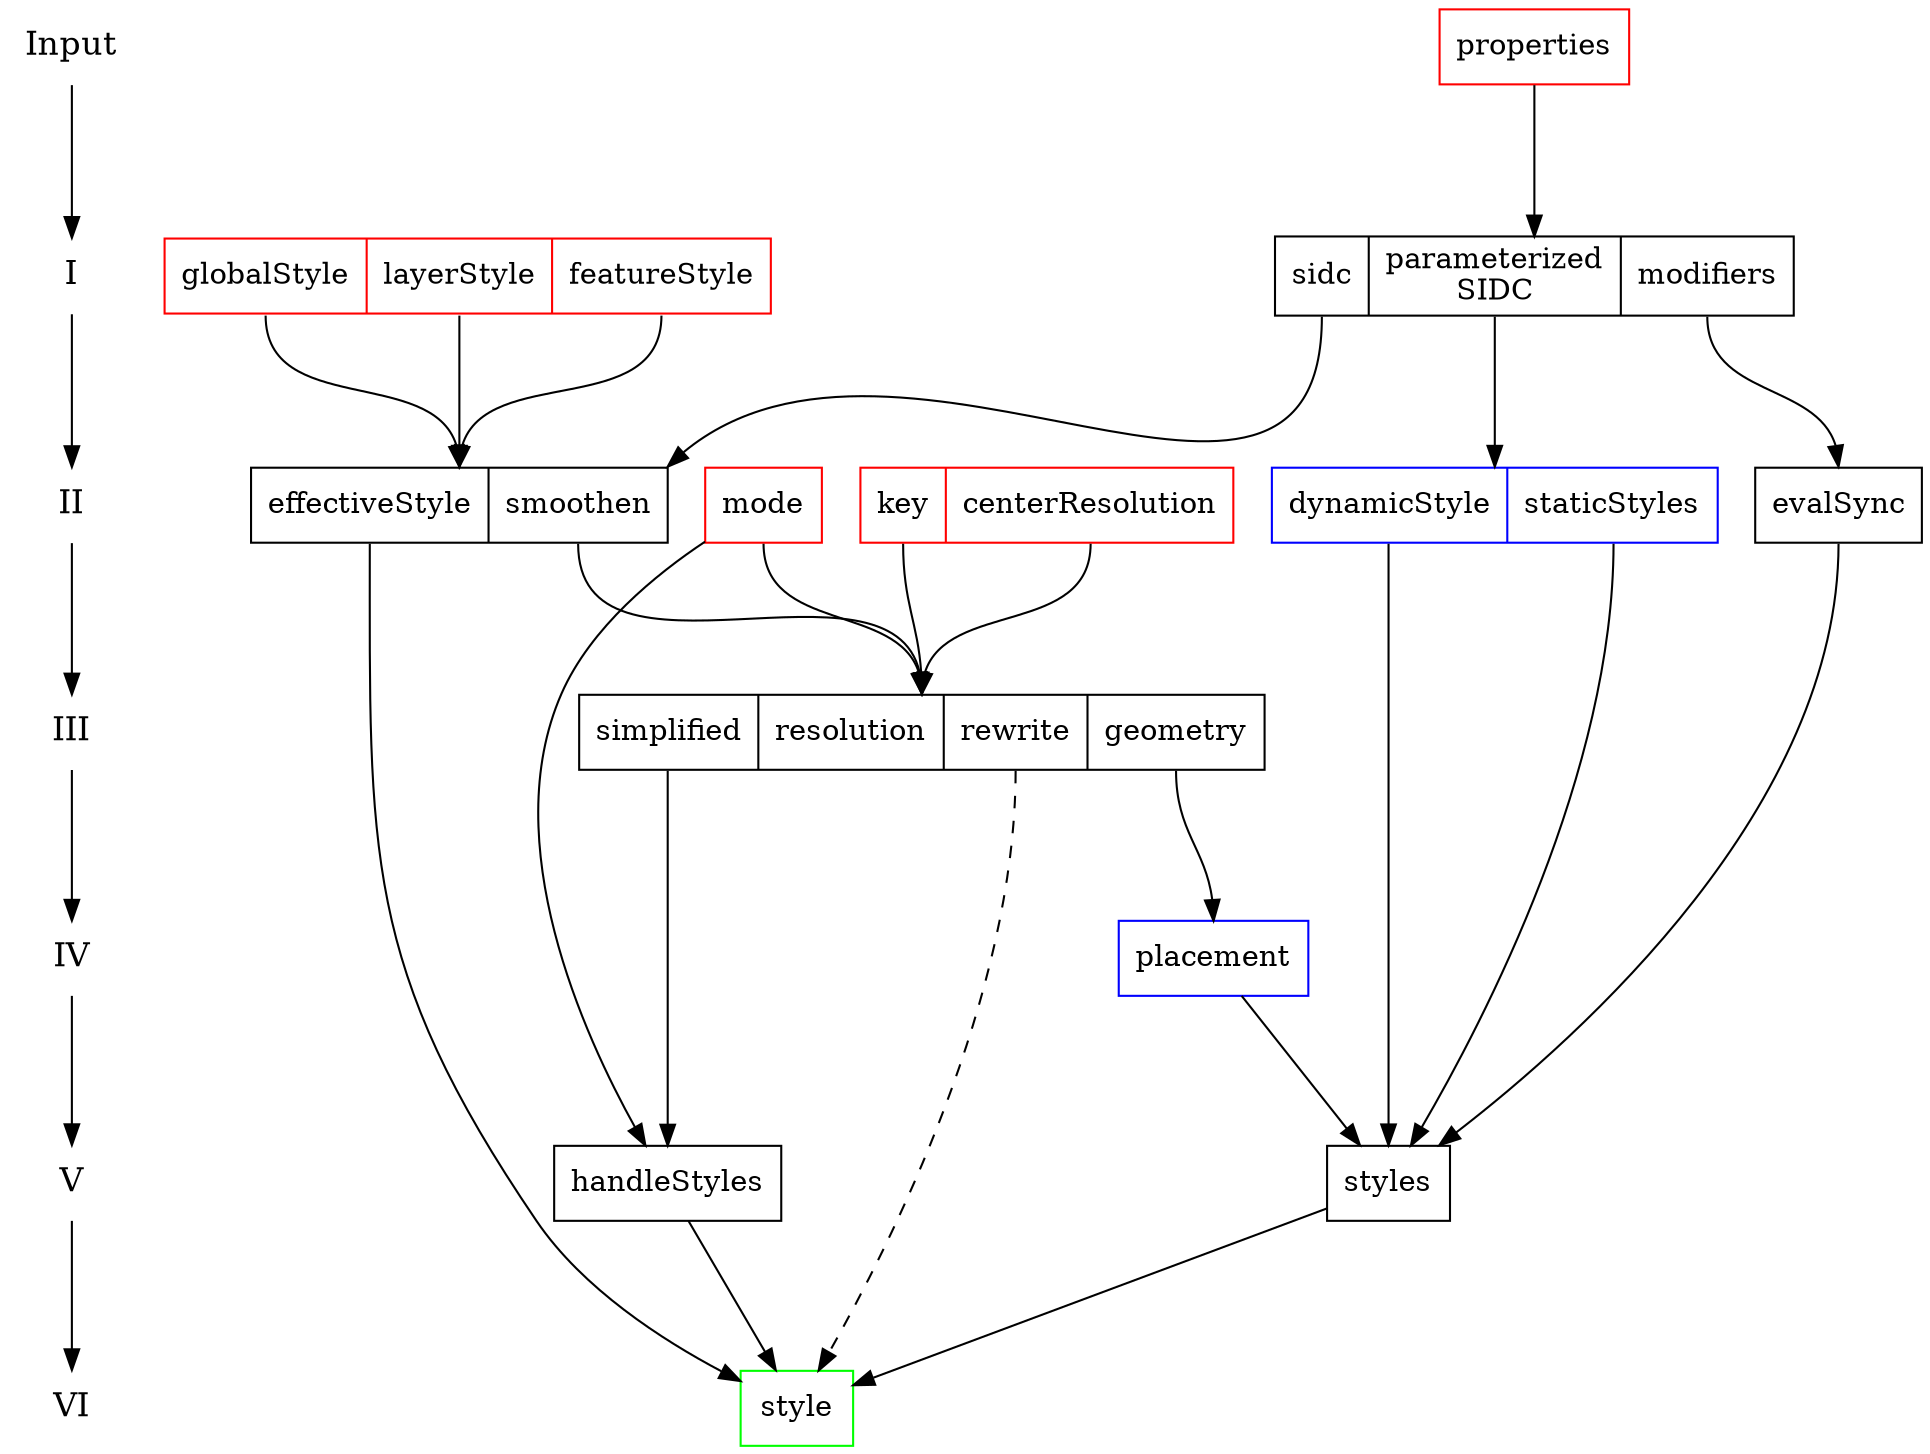 digraph structs {
  ranksep=1;
  {
    node [shape=plaintext, fontsize=16];
    Input -> I -> II -> III -> IV -> V -> VI;
  }

  { rank = same;
    Input;
    node [shape=record];
    properties [color=red];
  };

  { rank = same;
    I;
    node [shape=record];
    INPUT_A [color=red,label="{{
      <globalStyle> globalStyle|
      <layerStyle> layerStyle|
      <featureStyle> featureStyle
    }}"];

    PROPERTIES [label="{{
      <sidc> sidc|
      <parameterizedSIDC> parameterized\nSIDC|
      <modifiers> modifiers
    }}"];
  };

  { rank = same;
    II;
    node [shape=record];
    mode [color=red];
    INPUT_B [color=red,label="{{
      <key> key|
      <centerResolution> centerResolution
    }}"];

    EFFECTIVE [label="{{
      <effectiveStyle> effectiveStyle|
      <smoothen> smoothen
    }}"];

    evalSync;

    node [shape=record];
    STYLES [color=blue,label="{{
      <dynamicStyle> dynamicStyle|
      <staticStyles> staticStyles
    }}"];
  };

  { rank = same;
    III;
    node [shape=record];
    GEOMETRY [label="{{
      <simplified> simplified|
      <resolution> resolution|
      <rewrite> rewrite|
      <geometry> geometry
    }}"
    ];
  };

  { rank = same;
    IV;
    node [shape=box];
    placement [color=blue];
  };

  { rank = same;
    V;
    node [shape=box];
    styles; handleStyles;
  };

  { rank = same;
    VI;
    node [shape=box];
    style [color=green];
  };

  properties -> PROPERTIES;
  PROPERTIES:sidc:s -> EFFECTIVE:ne;
  INPUT_A:globalStyle -> EFFECTIVE:n;
  INPUT_A:layerStyle -> EFFECTIVE:n;
  INPUT_A:featureStyle -> EFFECTIVE:n;
  PROPERTIES:parameterizedSIDC -> STYLES:n;
  PROPERTIES:modifiers -> evalSync:n;
  mode:s -> GEOMETRY:n;
  EFFECTIVE:smoothen:s -> GEOMETRY:n;
  INPUT_B:key -> GEOMETRY:n;
  INPUT_B:centerResolution -> GEOMETRY:n;
  GEOMETRY:geometry:s -> placement:n;
  STYLES:dynamicStyle -> styles;
  STYLES:staticStyles -> styles;
  mode -> handleStyles;
  GEOMETRY:simplified -> handleStyles;
  placement -> styles;
  evalSync:s -> styles;
  GEOMETRY:rewrite:s -> style [style=dashed];
  styles -> style;
  EFFECTIVE:effectiveStyle:s -> style;
  handleStyles -> style;
}
